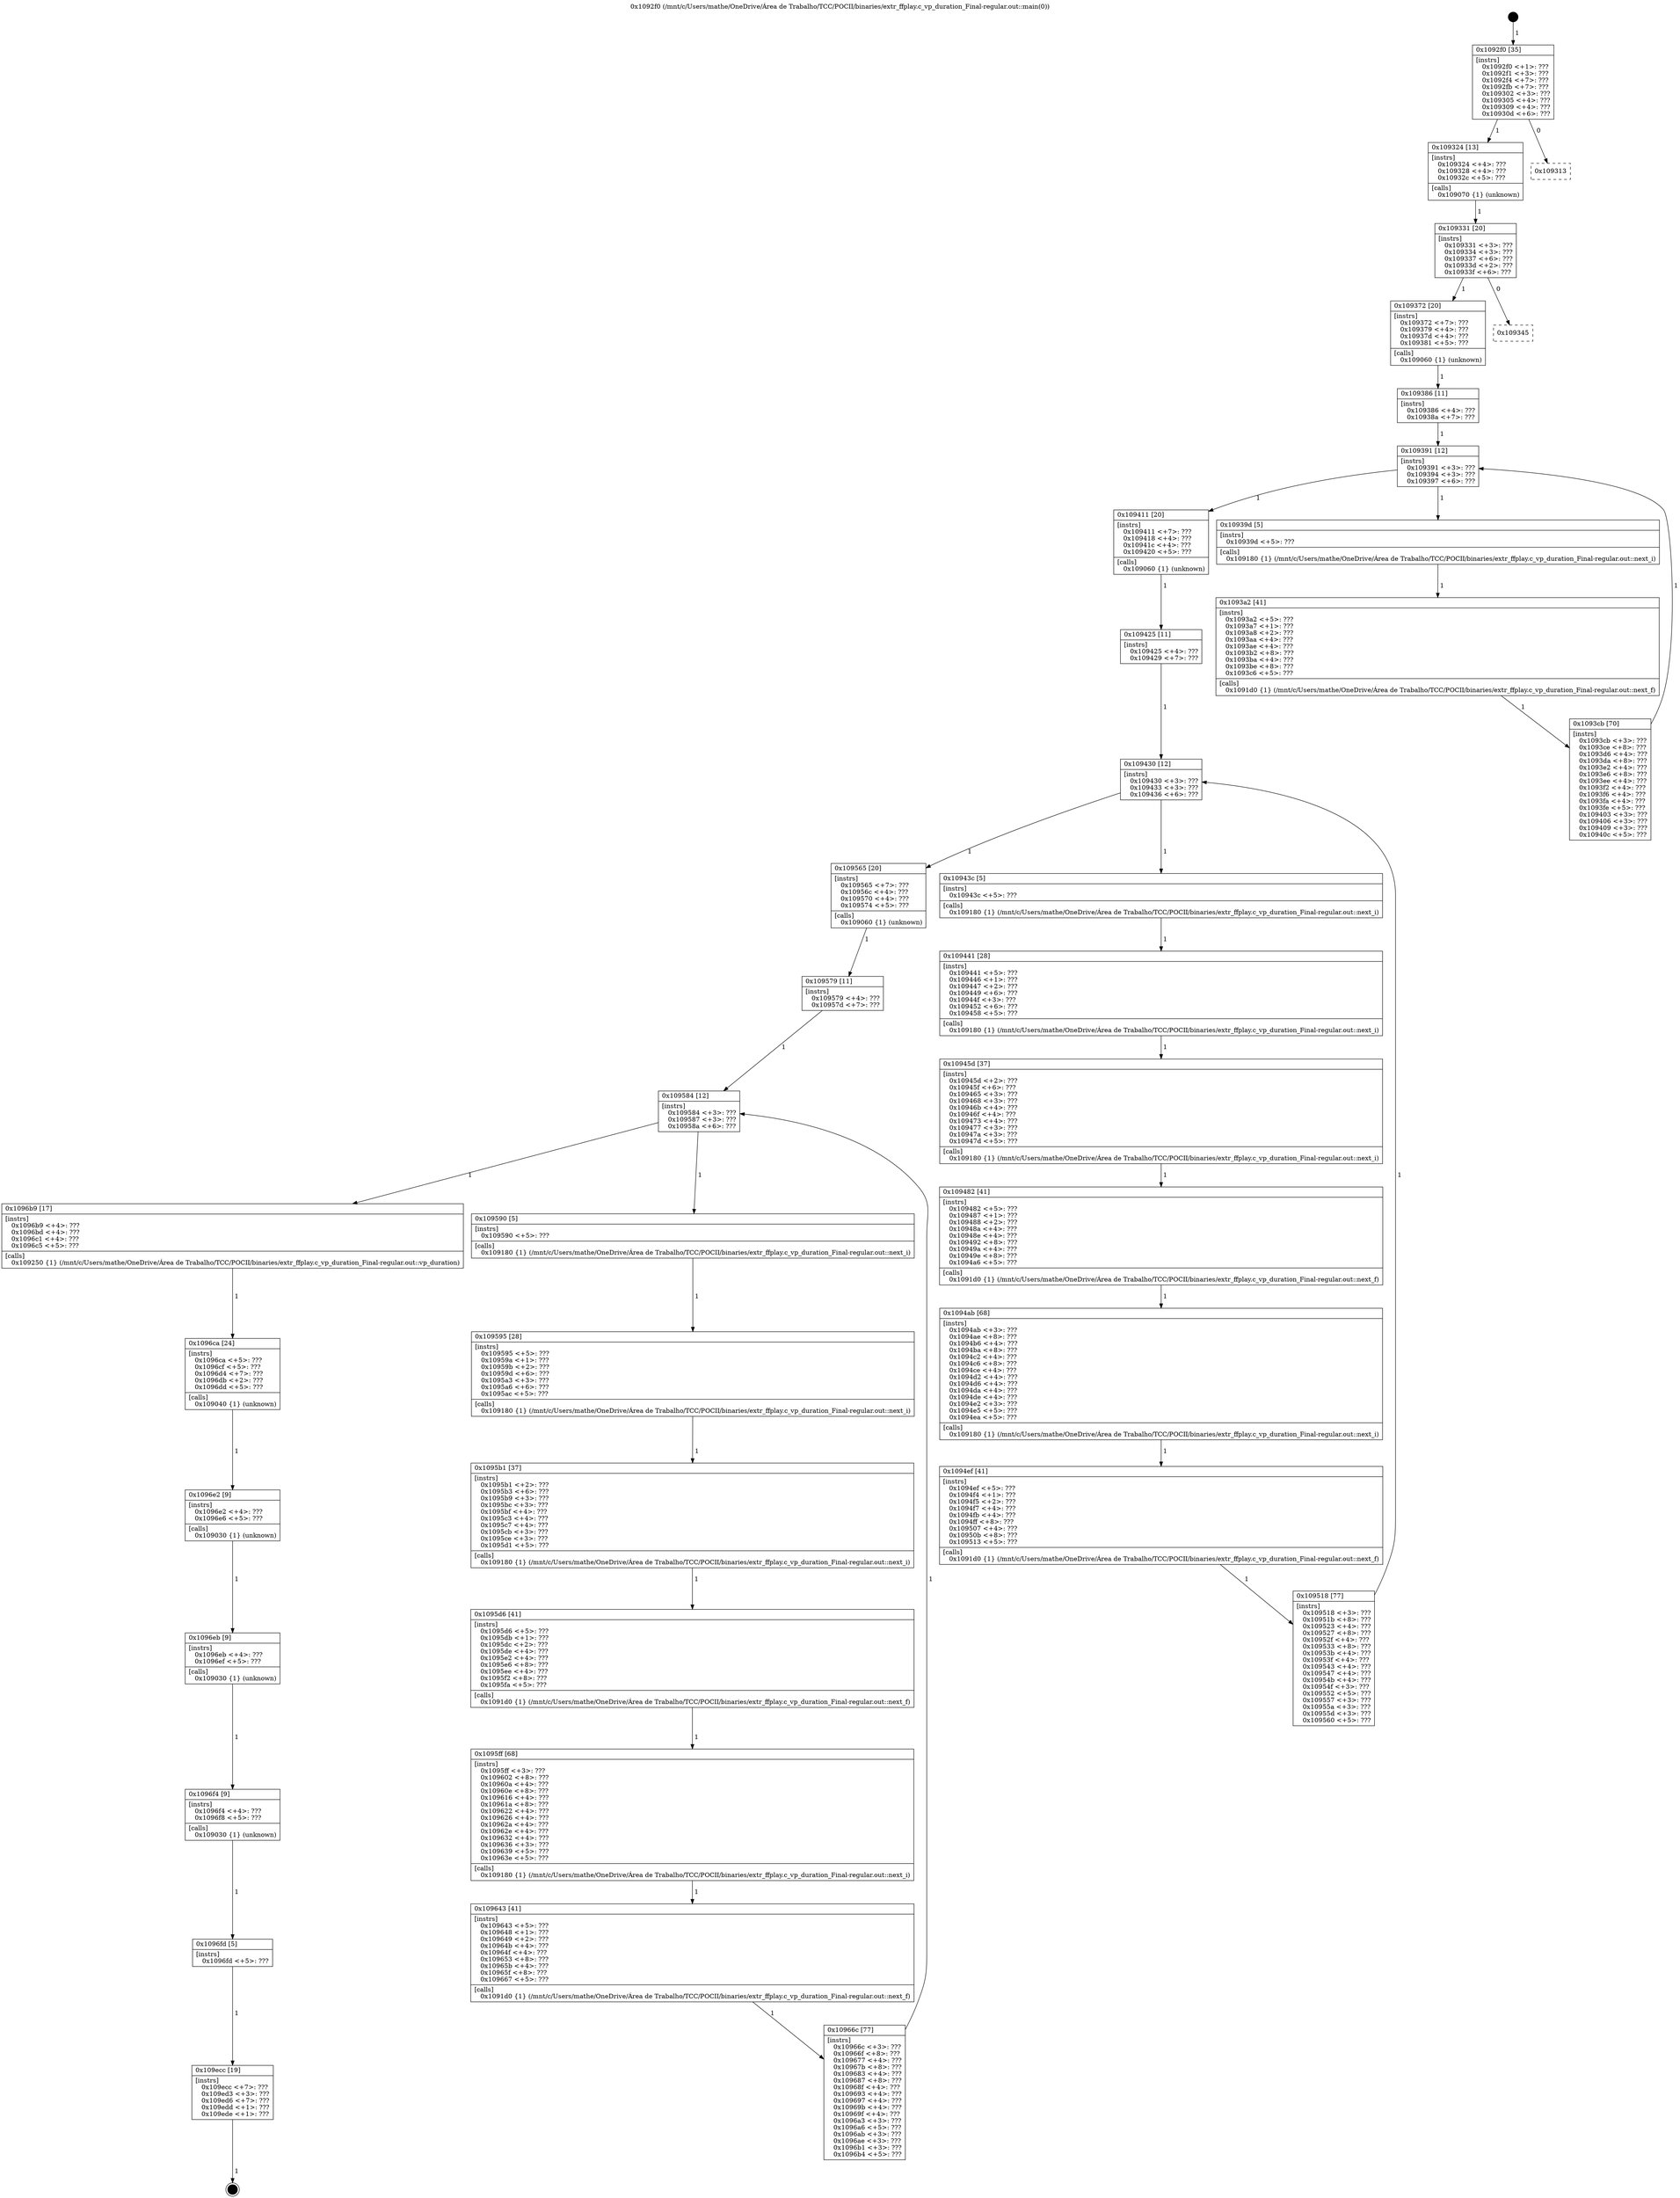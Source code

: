 digraph "0x1092f0" {
  label = "0x1092f0 (/mnt/c/Users/mathe/OneDrive/Área de Trabalho/TCC/POCII/binaries/extr_ffplay.c_vp_duration_Final-regular.out::main(0))"
  labelloc = "t"
  node[shape=record]

  Entry [label="",width=0.3,height=0.3,shape=circle,fillcolor=black,style=filled]
  "0x1092f0" [label="{
     0x1092f0 [35]\l
     | [instrs]\l
     &nbsp;&nbsp;0x1092f0 \<+1\>: ???\l
     &nbsp;&nbsp;0x1092f1 \<+3\>: ???\l
     &nbsp;&nbsp;0x1092f4 \<+7\>: ???\l
     &nbsp;&nbsp;0x1092fb \<+7\>: ???\l
     &nbsp;&nbsp;0x109302 \<+3\>: ???\l
     &nbsp;&nbsp;0x109305 \<+4\>: ???\l
     &nbsp;&nbsp;0x109309 \<+4\>: ???\l
     &nbsp;&nbsp;0x10930d \<+6\>: ???\l
  }"]
  "0x109324" [label="{
     0x109324 [13]\l
     | [instrs]\l
     &nbsp;&nbsp;0x109324 \<+4\>: ???\l
     &nbsp;&nbsp;0x109328 \<+4\>: ???\l
     &nbsp;&nbsp;0x10932c \<+5\>: ???\l
     | [calls]\l
     &nbsp;&nbsp;0x109070 \{1\} (unknown)\l
  }"]
  "0x109313" [label="{
     0x109313\l
  }", style=dashed]
  "0x109331" [label="{
     0x109331 [20]\l
     | [instrs]\l
     &nbsp;&nbsp;0x109331 \<+3\>: ???\l
     &nbsp;&nbsp;0x109334 \<+3\>: ???\l
     &nbsp;&nbsp;0x109337 \<+6\>: ???\l
     &nbsp;&nbsp;0x10933d \<+2\>: ???\l
     &nbsp;&nbsp;0x10933f \<+6\>: ???\l
  }"]
  "0x109372" [label="{
     0x109372 [20]\l
     | [instrs]\l
     &nbsp;&nbsp;0x109372 \<+7\>: ???\l
     &nbsp;&nbsp;0x109379 \<+4\>: ???\l
     &nbsp;&nbsp;0x10937d \<+4\>: ???\l
     &nbsp;&nbsp;0x109381 \<+5\>: ???\l
     | [calls]\l
     &nbsp;&nbsp;0x109060 \{1\} (unknown)\l
  }"]
  "0x109345" [label="{
     0x109345\l
  }", style=dashed]
  "0x109391" [label="{
     0x109391 [12]\l
     | [instrs]\l
     &nbsp;&nbsp;0x109391 \<+3\>: ???\l
     &nbsp;&nbsp;0x109394 \<+3\>: ???\l
     &nbsp;&nbsp;0x109397 \<+6\>: ???\l
  }"]
  "0x109411" [label="{
     0x109411 [20]\l
     | [instrs]\l
     &nbsp;&nbsp;0x109411 \<+7\>: ???\l
     &nbsp;&nbsp;0x109418 \<+4\>: ???\l
     &nbsp;&nbsp;0x10941c \<+4\>: ???\l
     &nbsp;&nbsp;0x109420 \<+5\>: ???\l
     | [calls]\l
     &nbsp;&nbsp;0x109060 \{1\} (unknown)\l
  }"]
  "0x10939d" [label="{
     0x10939d [5]\l
     | [instrs]\l
     &nbsp;&nbsp;0x10939d \<+5\>: ???\l
     | [calls]\l
     &nbsp;&nbsp;0x109180 \{1\} (/mnt/c/Users/mathe/OneDrive/Área de Trabalho/TCC/POCII/binaries/extr_ffplay.c_vp_duration_Final-regular.out::next_i)\l
  }"]
  "0x1093a2" [label="{
     0x1093a2 [41]\l
     | [instrs]\l
     &nbsp;&nbsp;0x1093a2 \<+5\>: ???\l
     &nbsp;&nbsp;0x1093a7 \<+1\>: ???\l
     &nbsp;&nbsp;0x1093a8 \<+2\>: ???\l
     &nbsp;&nbsp;0x1093aa \<+4\>: ???\l
     &nbsp;&nbsp;0x1093ae \<+4\>: ???\l
     &nbsp;&nbsp;0x1093b2 \<+8\>: ???\l
     &nbsp;&nbsp;0x1093ba \<+4\>: ???\l
     &nbsp;&nbsp;0x1093be \<+8\>: ???\l
     &nbsp;&nbsp;0x1093c6 \<+5\>: ???\l
     | [calls]\l
     &nbsp;&nbsp;0x1091d0 \{1\} (/mnt/c/Users/mathe/OneDrive/Área de Trabalho/TCC/POCII/binaries/extr_ffplay.c_vp_duration_Final-regular.out::next_f)\l
  }"]
  "0x1093cb" [label="{
     0x1093cb [70]\l
     | [instrs]\l
     &nbsp;&nbsp;0x1093cb \<+3\>: ???\l
     &nbsp;&nbsp;0x1093ce \<+8\>: ???\l
     &nbsp;&nbsp;0x1093d6 \<+4\>: ???\l
     &nbsp;&nbsp;0x1093da \<+8\>: ???\l
     &nbsp;&nbsp;0x1093e2 \<+4\>: ???\l
     &nbsp;&nbsp;0x1093e6 \<+8\>: ???\l
     &nbsp;&nbsp;0x1093ee \<+4\>: ???\l
     &nbsp;&nbsp;0x1093f2 \<+4\>: ???\l
     &nbsp;&nbsp;0x1093f6 \<+4\>: ???\l
     &nbsp;&nbsp;0x1093fa \<+4\>: ???\l
     &nbsp;&nbsp;0x1093fe \<+5\>: ???\l
     &nbsp;&nbsp;0x109403 \<+3\>: ???\l
     &nbsp;&nbsp;0x109406 \<+3\>: ???\l
     &nbsp;&nbsp;0x109409 \<+3\>: ???\l
     &nbsp;&nbsp;0x10940c \<+5\>: ???\l
  }"]
  "0x109386" [label="{
     0x109386 [11]\l
     | [instrs]\l
     &nbsp;&nbsp;0x109386 \<+4\>: ???\l
     &nbsp;&nbsp;0x10938a \<+7\>: ???\l
  }"]
  "0x109430" [label="{
     0x109430 [12]\l
     | [instrs]\l
     &nbsp;&nbsp;0x109430 \<+3\>: ???\l
     &nbsp;&nbsp;0x109433 \<+3\>: ???\l
     &nbsp;&nbsp;0x109436 \<+6\>: ???\l
  }"]
  "0x109565" [label="{
     0x109565 [20]\l
     | [instrs]\l
     &nbsp;&nbsp;0x109565 \<+7\>: ???\l
     &nbsp;&nbsp;0x10956c \<+4\>: ???\l
     &nbsp;&nbsp;0x109570 \<+4\>: ???\l
     &nbsp;&nbsp;0x109574 \<+5\>: ???\l
     | [calls]\l
     &nbsp;&nbsp;0x109060 \{1\} (unknown)\l
  }"]
  "0x10943c" [label="{
     0x10943c [5]\l
     | [instrs]\l
     &nbsp;&nbsp;0x10943c \<+5\>: ???\l
     | [calls]\l
     &nbsp;&nbsp;0x109180 \{1\} (/mnt/c/Users/mathe/OneDrive/Área de Trabalho/TCC/POCII/binaries/extr_ffplay.c_vp_duration_Final-regular.out::next_i)\l
  }"]
  "0x109441" [label="{
     0x109441 [28]\l
     | [instrs]\l
     &nbsp;&nbsp;0x109441 \<+5\>: ???\l
     &nbsp;&nbsp;0x109446 \<+1\>: ???\l
     &nbsp;&nbsp;0x109447 \<+2\>: ???\l
     &nbsp;&nbsp;0x109449 \<+6\>: ???\l
     &nbsp;&nbsp;0x10944f \<+3\>: ???\l
     &nbsp;&nbsp;0x109452 \<+6\>: ???\l
     &nbsp;&nbsp;0x109458 \<+5\>: ???\l
     | [calls]\l
     &nbsp;&nbsp;0x109180 \{1\} (/mnt/c/Users/mathe/OneDrive/Área de Trabalho/TCC/POCII/binaries/extr_ffplay.c_vp_duration_Final-regular.out::next_i)\l
  }"]
  "0x10945d" [label="{
     0x10945d [37]\l
     | [instrs]\l
     &nbsp;&nbsp;0x10945d \<+2\>: ???\l
     &nbsp;&nbsp;0x10945f \<+6\>: ???\l
     &nbsp;&nbsp;0x109465 \<+3\>: ???\l
     &nbsp;&nbsp;0x109468 \<+3\>: ???\l
     &nbsp;&nbsp;0x10946b \<+4\>: ???\l
     &nbsp;&nbsp;0x10946f \<+4\>: ???\l
     &nbsp;&nbsp;0x109473 \<+4\>: ???\l
     &nbsp;&nbsp;0x109477 \<+3\>: ???\l
     &nbsp;&nbsp;0x10947a \<+3\>: ???\l
     &nbsp;&nbsp;0x10947d \<+5\>: ???\l
     | [calls]\l
     &nbsp;&nbsp;0x109180 \{1\} (/mnt/c/Users/mathe/OneDrive/Área de Trabalho/TCC/POCII/binaries/extr_ffplay.c_vp_duration_Final-regular.out::next_i)\l
  }"]
  "0x109482" [label="{
     0x109482 [41]\l
     | [instrs]\l
     &nbsp;&nbsp;0x109482 \<+5\>: ???\l
     &nbsp;&nbsp;0x109487 \<+1\>: ???\l
     &nbsp;&nbsp;0x109488 \<+2\>: ???\l
     &nbsp;&nbsp;0x10948a \<+4\>: ???\l
     &nbsp;&nbsp;0x10948e \<+4\>: ???\l
     &nbsp;&nbsp;0x109492 \<+8\>: ???\l
     &nbsp;&nbsp;0x10949a \<+4\>: ???\l
     &nbsp;&nbsp;0x10949e \<+8\>: ???\l
     &nbsp;&nbsp;0x1094a6 \<+5\>: ???\l
     | [calls]\l
     &nbsp;&nbsp;0x1091d0 \{1\} (/mnt/c/Users/mathe/OneDrive/Área de Trabalho/TCC/POCII/binaries/extr_ffplay.c_vp_duration_Final-regular.out::next_f)\l
  }"]
  "0x1094ab" [label="{
     0x1094ab [68]\l
     | [instrs]\l
     &nbsp;&nbsp;0x1094ab \<+3\>: ???\l
     &nbsp;&nbsp;0x1094ae \<+8\>: ???\l
     &nbsp;&nbsp;0x1094b6 \<+4\>: ???\l
     &nbsp;&nbsp;0x1094ba \<+8\>: ???\l
     &nbsp;&nbsp;0x1094c2 \<+4\>: ???\l
     &nbsp;&nbsp;0x1094c6 \<+8\>: ???\l
     &nbsp;&nbsp;0x1094ce \<+4\>: ???\l
     &nbsp;&nbsp;0x1094d2 \<+4\>: ???\l
     &nbsp;&nbsp;0x1094d6 \<+4\>: ???\l
     &nbsp;&nbsp;0x1094da \<+4\>: ???\l
     &nbsp;&nbsp;0x1094de \<+4\>: ???\l
     &nbsp;&nbsp;0x1094e2 \<+3\>: ???\l
     &nbsp;&nbsp;0x1094e5 \<+5\>: ???\l
     &nbsp;&nbsp;0x1094ea \<+5\>: ???\l
     | [calls]\l
     &nbsp;&nbsp;0x109180 \{1\} (/mnt/c/Users/mathe/OneDrive/Área de Trabalho/TCC/POCII/binaries/extr_ffplay.c_vp_duration_Final-regular.out::next_i)\l
  }"]
  "0x1094ef" [label="{
     0x1094ef [41]\l
     | [instrs]\l
     &nbsp;&nbsp;0x1094ef \<+5\>: ???\l
     &nbsp;&nbsp;0x1094f4 \<+1\>: ???\l
     &nbsp;&nbsp;0x1094f5 \<+2\>: ???\l
     &nbsp;&nbsp;0x1094f7 \<+4\>: ???\l
     &nbsp;&nbsp;0x1094fb \<+4\>: ???\l
     &nbsp;&nbsp;0x1094ff \<+8\>: ???\l
     &nbsp;&nbsp;0x109507 \<+4\>: ???\l
     &nbsp;&nbsp;0x10950b \<+8\>: ???\l
     &nbsp;&nbsp;0x109513 \<+5\>: ???\l
     | [calls]\l
     &nbsp;&nbsp;0x1091d0 \{1\} (/mnt/c/Users/mathe/OneDrive/Área de Trabalho/TCC/POCII/binaries/extr_ffplay.c_vp_duration_Final-regular.out::next_f)\l
  }"]
  "0x109518" [label="{
     0x109518 [77]\l
     | [instrs]\l
     &nbsp;&nbsp;0x109518 \<+3\>: ???\l
     &nbsp;&nbsp;0x10951b \<+8\>: ???\l
     &nbsp;&nbsp;0x109523 \<+4\>: ???\l
     &nbsp;&nbsp;0x109527 \<+8\>: ???\l
     &nbsp;&nbsp;0x10952f \<+4\>: ???\l
     &nbsp;&nbsp;0x109533 \<+8\>: ???\l
     &nbsp;&nbsp;0x10953b \<+4\>: ???\l
     &nbsp;&nbsp;0x10953f \<+4\>: ???\l
     &nbsp;&nbsp;0x109543 \<+4\>: ???\l
     &nbsp;&nbsp;0x109547 \<+4\>: ???\l
     &nbsp;&nbsp;0x10954b \<+4\>: ???\l
     &nbsp;&nbsp;0x10954f \<+3\>: ???\l
     &nbsp;&nbsp;0x109552 \<+5\>: ???\l
     &nbsp;&nbsp;0x109557 \<+3\>: ???\l
     &nbsp;&nbsp;0x10955a \<+3\>: ???\l
     &nbsp;&nbsp;0x10955d \<+3\>: ???\l
     &nbsp;&nbsp;0x109560 \<+5\>: ???\l
  }"]
  "0x109425" [label="{
     0x109425 [11]\l
     | [instrs]\l
     &nbsp;&nbsp;0x109425 \<+4\>: ???\l
     &nbsp;&nbsp;0x109429 \<+7\>: ???\l
  }"]
  "0x109584" [label="{
     0x109584 [12]\l
     | [instrs]\l
     &nbsp;&nbsp;0x109584 \<+3\>: ???\l
     &nbsp;&nbsp;0x109587 \<+3\>: ???\l
     &nbsp;&nbsp;0x10958a \<+6\>: ???\l
  }"]
  "0x1096b9" [label="{
     0x1096b9 [17]\l
     | [instrs]\l
     &nbsp;&nbsp;0x1096b9 \<+4\>: ???\l
     &nbsp;&nbsp;0x1096bd \<+4\>: ???\l
     &nbsp;&nbsp;0x1096c1 \<+4\>: ???\l
     &nbsp;&nbsp;0x1096c5 \<+5\>: ???\l
     | [calls]\l
     &nbsp;&nbsp;0x109250 \{1\} (/mnt/c/Users/mathe/OneDrive/Área de Trabalho/TCC/POCII/binaries/extr_ffplay.c_vp_duration_Final-regular.out::vp_duration)\l
  }"]
  "0x109590" [label="{
     0x109590 [5]\l
     | [instrs]\l
     &nbsp;&nbsp;0x109590 \<+5\>: ???\l
     | [calls]\l
     &nbsp;&nbsp;0x109180 \{1\} (/mnt/c/Users/mathe/OneDrive/Área de Trabalho/TCC/POCII/binaries/extr_ffplay.c_vp_duration_Final-regular.out::next_i)\l
  }"]
  "0x109595" [label="{
     0x109595 [28]\l
     | [instrs]\l
     &nbsp;&nbsp;0x109595 \<+5\>: ???\l
     &nbsp;&nbsp;0x10959a \<+1\>: ???\l
     &nbsp;&nbsp;0x10959b \<+2\>: ???\l
     &nbsp;&nbsp;0x10959d \<+6\>: ???\l
     &nbsp;&nbsp;0x1095a3 \<+3\>: ???\l
     &nbsp;&nbsp;0x1095a6 \<+6\>: ???\l
     &nbsp;&nbsp;0x1095ac \<+5\>: ???\l
     | [calls]\l
     &nbsp;&nbsp;0x109180 \{1\} (/mnt/c/Users/mathe/OneDrive/Área de Trabalho/TCC/POCII/binaries/extr_ffplay.c_vp_duration_Final-regular.out::next_i)\l
  }"]
  "0x1095b1" [label="{
     0x1095b1 [37]\l
     | [instrs]\l
     &nbsp;&nbsp;0x1095b1 \<+2\>: ???\l
     &nbsp;&nbsp;0x1095b3 \<+6\>: ???\l
     &nbsp;&nbsp;0x1095b9 \<+3\>: ???\l
     &nbsp;&nbsp;0x1095bc \<+3\>: ???\l
     &nbsp;&nbsp;0x1095bf \<+4\>: ???\l
     &nbsp;&nbsp;0x1095c3 \<+4\>: ???\l
     &nbsp;&nbsp;0x1095c7 \<+4\>: ???\l
     &nbsp;&nbsp;0x1095cb \<+3\>: ???\l
     &nbsp;&nbsp;0x1095ce \<+3\>: ???\l
     &nbsp;&nbsp;0x1095d1 \<+5\>: ???\l
     | [calls]\l
     &nbsp;&nbsp;0x109180 \{1\} (/mnt/c/Users/mathe/OneDrive/Área de Trabalho/TCC/POCII/binaries/extr_ffplay.c_vp_duration_Final-regular.out::next_i)\l
  }"]
  "0x1095d6" [label="{
     0x1095d6 [41]\l
     | [instrs]\l
     &nbsp;&nbsp;0x1095d6 \<+5\>: ???\l
     &nbsp;&nbsp;0x1095db \<+1\>: ???\l
     &nbsp;&nbsp;0x1095dc \<+2\>: ???\l
     &nbsp;&nbsp;0x1095de \<+4\>: ???\l
     &nbsp;&nbsp;0x1095e2 \<+4\>: ???\l
     &nbsp;&nbsp;0x1095e6 \<+8\>: ???\l
     &nbsp;&nbsp;0x1095ee \<+4\>: ???\l
     &nbsp;&nbsp;0x1095f2 \<+8\>: ???\l
     &nbsp;&nbsp;0x1095fa \<+5\>: ???\l
     | [calls]\l
     &nbsp;&nbsp;0x1091d0 \{1\} (/mnt/c/Users/mathe/OneDrive/Área de Trabalho/TCC/POCII/binaries/extr_ffplay.c_vp_duration_Final-regular.out::next_f)\l
  }"]
  "0x1095ff" [label="{
     0x1095ff [68]\l
     | [instrs]\l
     &nbsp;&nbsp;0x1095ff \<+3\>: ???\l
     &nbsp;&nbsp;0x109602 \<+8\>: ???\l
     &nbsp;&nbsp;0x10960a \<+4\>: ???\l
     &nbsp;&nbsp;0x10960e \<+8\>: ???\l
     &nbsp;&nbsp;0x109616 \<+4\>: ???\l
     &nbsp;&nbsp;0x10961a \<+8\>: ???\l
     &nbsp;&nbsp;0x109622 \<+4\>: ???\l
     &nbsp;&nbsp;0x109626 \<+4\>: ???\l
     &nbsp;&nbsp;0x10962a \<+4\>: ???\l
     &nbsp;&nbsp;0x10962e \<+4\>: ???\l
     &nbsp;&nbsp;0x109632 \<+4\>: ???\l
     &nbsp;&nbsp;0x109636 \<+3\>: ???\l
     &nbsp;&nbsp;0x109639 \<+5\>: ???\l
     &nbsp;&nbsp;0x10963e \<+5\>: ???\l
     | [calls]\l
     &nbsp;&nbsp;0x109180 \{1\} (/mnt/c/Users/mathe/OneDrive/Área de Trabalho/TCC/POCII/binaries/extr_ffplay.c_vp_duration_Final-regular.out::next_i)\l
  }"]
  "0x109643" [label="{
     0x109643 [41]\l
     | [instrs]\l
     &nbsp;&nbsp;0x109643 \<+5\>: ???\l
     &nbsp;&nbsp;0x109648 \<+1\>: ???\l
     &nbsp;&nbsp;0x109649 \<+2\>: ???\l
     &nbsp;&nbsp;0x10964b \<+4\>: ???\l
     &nbsp;&nbsp;0x10964f \<+4\>: ???\l
     &nbsp;&nbsp;0x109653 \<+8\>: ???\l
     &nbsp;&nbsp;0x10965b \<+4\>: ???\l
     &nbsp;&nbsp;0x10965f \<+8\>: ???\l
     &nbsp;&nbsp;0x109667 \<+5\>: ???\l
     | [calls]\l
     &nbsp;&nbsp;0x1091d0 \{1\} (/mnt/c/Users/mathe/OneDrive/Área de Trabalho/TCC/POCII/binaries/extr_ffplay.c_vp_duration_Final-regular.out::next_f)\l
  }"]
  "0x10966c" [label="{
     0x10966c [77]\l
     | [instrs]\l
     &nbsp;&nbsp;0x10966c \<+3\>: ???\l
     &nbsp;&nbsp;0x10966f \<+8\>: ???\l
     &nbsp;&nbsp;0x109677 \<+4\>: ???\l
     &nbsp;&nbsp;0x10967b \<+8\>: ???\l
     &nbsp;&nbsp;0x109683 \<+4\>: ???\l
     &nbsp;&nbsp;0x109687 \<+8\>: ???\l
     &nbsp;&nbsp;0x10968f \<+4\>: ???\l
     &nbsp;&nbsp;0x109693 \<+4\>: ???\l
     &nbsp;&nbsp;0x109697 \<+4\>: ???\l
     &nbsp;&nbsp;0x10969b \<+4\>: ???\l
     &nbsp;&nbsp;0x10969f \<+4\>: ???\l
     &nbsp;&nbsp;0x1096a3 \<+3\>: ???\l
     &nbsp;&nbsp;0x1096a6 \<+5\>: ???\l
     &nbsp;&nbsp;0x1096ab \<+3\>: ???\l
     &nbsp;&nbsp;0x1096ae \<+3\>: ???\l
     &nbsp;&nbsp;0x1096b1 \<+3\>: ???\l
     &nbsp;&nbsp;0x1096b4 \<+5\>: ???\l
  }"]
  "0x109579" [label="{
     0x109579 [11]\l
     | [instrs]\l
     &nbsp;&nbsp;0x109579 \<+4\>: ???\l
     &nbsp;&nbsp;0x10957d \<+7\>: ???\l
  }"]
  "0x1096ca" [label="{
     0x1096ca [24]\l
     | [instrs]\l
     &nbsp;&nbsp;0x1096ca \<+5\>: ???\l
     &nbsp;&nbsp;0x1096cf \<+5\>: ???\l
     &nbsp;&nbsp;0x1096d4 \<+7\>: ???\l
     &nbsp;&nbsp;0x1096db \<+2\>: ???\l
     &nbsp;&nbsp;0x1096dd \<+5\>: ???\l
     | [calls]\l
     &nbsp;&nbsp;0x109040 \{1\} (unknown)\l
  }"]
  "0x1096e2" [label="{
     0x1096e2 [9]\l
     | [instrs]\l
     &nbsp;&nbsp;0x1096e2 \<+4\>: ???\l
     &nbsp;&nbsp;0x1096e6 \<+5\>: ???\l
     | [calls]\l
     &nbsp;&nbsp;0x109030 \{1\} (unknown)\l
  }"]
  "0x1096eb" [label="{
     0x1096eb [9]\l
     | [instrs]\l
     &nbsp;&nbsp;0x1096eb \<+4\>: ???\l
     &nbsp;&nbsp;0x1096ef \<+5\>: ???\l
     | [calls]\l
     &nbsp;&nbsp;0x109030 \{1\} (unknown)\l
  }"]
  "0x1096f4" [label="{
     0x1096f4 [9]\l
     | [instrs]\l
     &nbsp;&nbsp;0x1096f4 \<+4\>: ???\l
     &nbsp;&nbsp;0x1096f8 \<+5\>: ???\l
     | [calls]\l
     &nbsp;&nbsp;0x109030 \{1\} (unknown)\l
  }"]
  "0x1096fd" [label="{
     0x1096fd [5]\l
     | [instrs]\l
     &nbsp;&nbsp;0x1096fd \<+5\>: ???\l
  }"]
  "0x109ecc" [label="{
     0x109ecc [19]\l
     | [instrs]\l
     &nbsp;&nbsp;0x109ecc \<+7\>: ???\l
     &nbsp;&nbsp;0x109ed3 \<+3\>: ???\l
     &nbsp;&nbsp;0x109ed6 \<+7\>: ???\l
     &nbsp;&nbsp;0x109edd \<+1\>: ???\l
     &nbsp;&nbsp;0x109ede \<+1\>: ???\l
  }"]
  Exit [label="",width=0.3,height=0.3,shape=circle,fillcolor=black,style=filled,peripheries=2]
  Entry -> "0x1092f0" [label=" 1"]
  "0x1092f0" -> "0x109324" [label=" 1"]
  "0x1092f0" -> "0x109313" [label=" 0"]
  "0x109324" -> "0x109331" [label=" 1"]
  "0x109331" -> "0x109372" [label=" 1"]
  "0x109331" -> "0x109345" [label=" 0"]
  "0x109372" -> "0x109386" [label=" 1"]
  "0x109391" -> "0x109411" [label=" 1"]
  "0x109391" -> "0x10939d" [label=" 1"]
  "0x10939d" -> "0x1093a2" [label=" 1"]
  "0x1093a2" -> "0x1093cb" [label=" 1"]
  "0x109386" -> "0x109391" [label=" 1"]
  "0x1093cb" -> "0x109391" [label=" 1"]
  "0x109411" -> "0x109425" [label=" 1"]
  "0x109430" -> "0x109565" [label=" 1"]
  "0x109430" -> "0x10943c" [label=" 1"]
  "0x10943c" -> "0x109441" [label=" 1"]
  "0x109441" -> "0x10945d" [label=" 1"]
  "0x10945d" -> "0x109482" [label=" 1"]
  "0x109482" -> "0x1094ab" [label=" 1"]
  "0x1094ab" -> "0x1094ef" [label=" 1"]
  "0x1094ef" -> "0x109518" [label=" 1"]
  "0x109425" -> "0x109430" [label=" 1"]
  "0x109518" -> "0x109430" [label=" 1"]
  "0x109565" -> "0x109579" [label=" 1"]
  "0x109584" -> "0x1096b9" [label=" 1"]
  "0x109584" -> "0x109590" [label=" 1"]
  "0x109590" -> "0x109595" [label=" 1"]
  "0x109595" -> "0x1095b1" [label=" 1"]
  "0x1095b1" -> "0x1095d6" [label=" 1"]
  "0x1095d6" -> "0x1095ff" [label=" 1"]
  "0x1095ff" -> "0x109643" [label=" 1"]
  "0x109643" -> "0x10966c" [label=" 1"]
  "0x109579" -> "0x109584" [label=" 1"]
  "0x10966c" -> "0x109584" [label=" 1"]
  "0x1096b9" -> "0x1096ca" [label=" 1"]
  "0x1096ca" -> "0x1096e2" [label=" 1"]
  "0x1096e2" -> "0x1096eb" [label=" 1"]
  "0x1096eb" -> "0x1096f4" [label=" 1"]
  "0x1096f4" -> "0x1096fd" [label=" 1"]
  "0x1096fd" -> "0x109ecc" [label=" 1"]
  "0x109ecc" -> Exit [label=" 1"]
}
